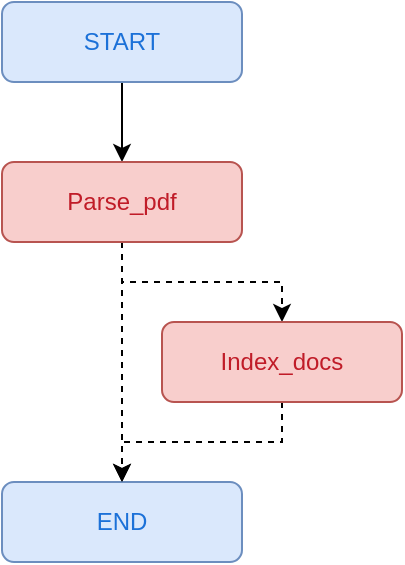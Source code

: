 <mxfile version="28.0.1">
  <diagram name="Page-1" id="kp85ORi3uPA0NuDMXLG0">
    <mxGraphModel dx="1426" dy="765" grid="1" gridSize="10" guides="1" tooltips="1" connect="1" arrows="1" fold="1" page="1" pageScale="1" pageWidth="850" pageHeight="1100" math="0" shadow="0">
      <root>
        <mxCell id="0" />
        <mxCell id="1" parent="0" />
        <mxCell id="qe9h3ov9cfnc1Nharkd9-6" style="edgeStyle=orthogonalEdgeStyle;rounded=0;orthogonalLoop=1;jettySize=auto;html=1;entryX=0.5;entryY=0;entryDx=0;entryDy=0;" edge="1" parent="1" source="qe9h3ov9cfnc1Nharkd9-1" target="qe9h3ov9cfnc1Nharkd9-2">
          <mxGeometry relative="1" as="geometry" />
        </mxCell>
        <mxCell id="qe9h3ov9cfnc1Nharkd9-1" value="&lt;span style=&quot;color: light-dark(rgb(28, 113, 216), rgb(237, 237, 237));&quot;&gt;START&lt;/span&gt;" style="rounded=1;whiteSpace=wrap;html=1;fillColor=#dae8fc;strokeColor=#6c8ebf;" vertex="1" parent="1">
          <mxGeometry x="300" y="40" width="120" height="40" as="geometry" />
        </mxCell>
        <mxCell id="qe9h3ov9cfnc1Nharkd9-7" style="edgeStyle=orthogonalEdgeStyle;rounded=0;orthogonalLoop=1;jettySize=auto;html=1;entryX=0.5;entryY=0;entryDx=0;entryDy=0;dashed=1;" edge="1" parent="1" source="qe9h3ov9cfnc1Nharkd9-2" target="qe9h3ov9cfnc1Nharkd9-19">
          <mxGeometry relative="1" as="geometry">
            <mxPoint x="360" y="200" as="targetPoint" />
          </mxGeometry>
        </mxCell>
        <mxCell id="qe9h3ov9cfnc1Nharkd9-20" style="edgeStyle=orthogonalEdgeStyle;rounded=0;orthogonalLoop=1;jettySize=auto;html=1;entryX=0.5;entryY=0;entryDx=0;entryDy=0;dashed=1;" edge="1" parent="1" source="qe9h3ov9cfnc1Nharkd9-2" target="qe9h3ov9cfnc1Nharkd9-10">
          <mxGeometry relative="1" as="geometry" />
        </mxCell>
        <mxCell id="qe9h3ov9cfnc1Nharkd9-2" value="&lt;span style=&quot;color: light-dark(rgb(192, 28, 40), rgb(237, 237, 237));&quot;&gt;Parse_pdf&lt;/span&gt;" style="rounded=1;whiteSpace=wrap;html=1;fillColor=#f8cecc;strokeColor=#b85450;" vertex="1" parent="1">
          <mxGeometry x="300" y="120" width="120" height="40" as="geometry" />
        </mxCell>
        <mxCell id="qe9h3ov9cfnc1Nharkd9-10" value="&lt;span style=&quot;color: light-dark(rgb(28, 113, 216), rgb(237, 237, 237));&quot;&gt;END&lt;/span&gt;" style="rounded=1;whiteSpace=wrap;html=1;fillColor=#dae8fc;strokeColor=#6c8ebf;" vertex="1" parent="1">
          <mxGeometry x="300" y="280" width="120" height="40" as="geometry" />
        </mxCell>
        <mxCell id="qe9h3ov9cfnc1Nharkd9-17" style="edgeStyle=orthogonalEdgeStyle;rounded=0;orthogonalLoop=1;jettySize=auto;html=1;entryX=0.5;entryY=0;entryDx=0;entryDy=0;dashed=1;exitX=0.5;exitY=1;exitDx=0;exitDy=0;" edge="1" parent="1" source="qe9h3ov9cfnc1Nharkd9-19" target="qe9h3ov9cfnc1Nharkd9-10">
          <mxGeometry relative="1" as="geometry">
            <mxPoint x="360" y="480" as="sourcePoint" />
          </mxGeometry>
        </mxCell>
        <mxCell id="qe9h3ov9cfnc1Nharkd9-19" value="&lt;span style=&quot;color: light-dark(rgb(192, 28, 40), rgb(237, 237, 237));&quot;&gt;Index_docs&lt;/span&gt;" style="rounded=1;whiteSpace=wrap;html=1;fillColor=#f8cecc;strokeColor=#b85450;" vertex="1" parent="1">
          <mxGeometry x="380" y="200" width="120" height="40" as="geometry" />
        </mxCell>
      </root>
    </mxGraphModel>
  </diagram>
</mxfile>
